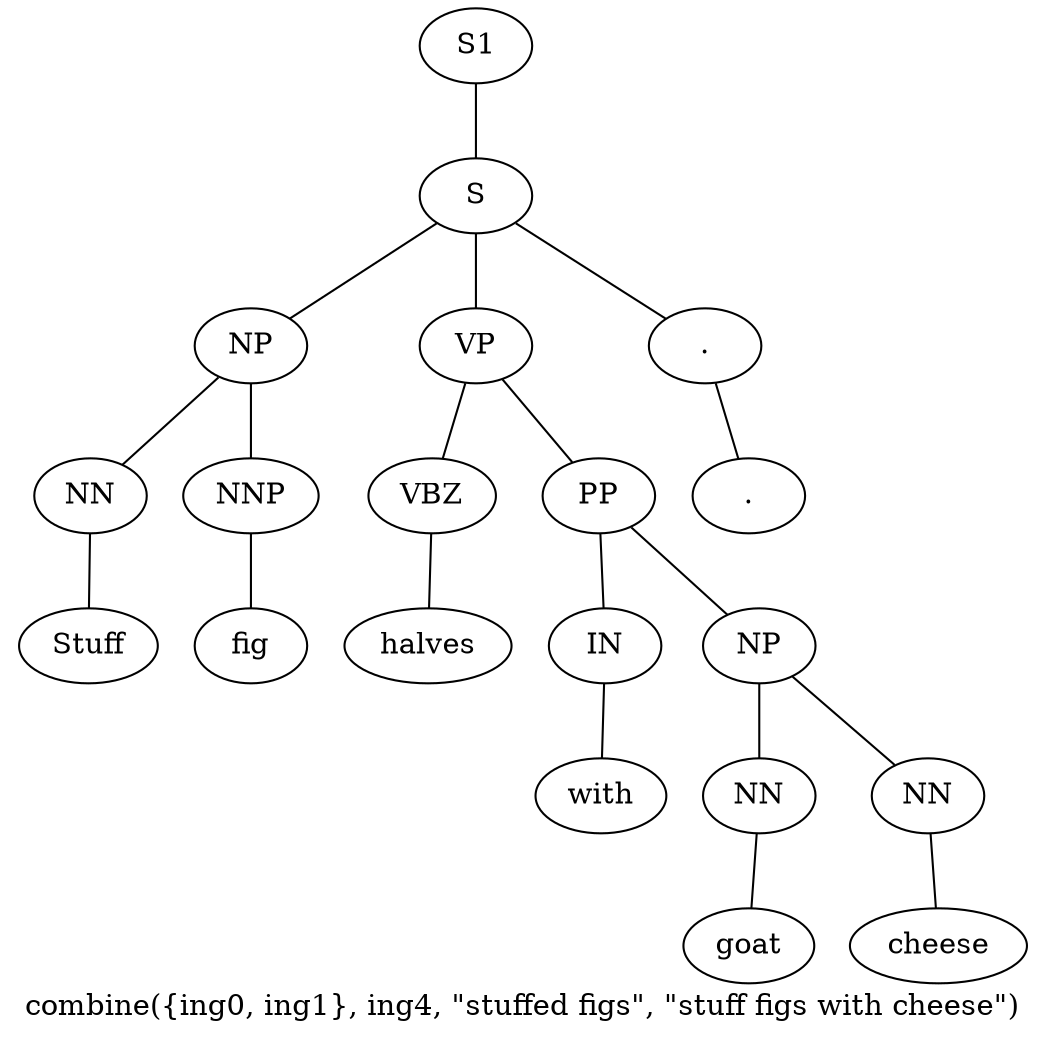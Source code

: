 graph SyntaxGraph {
	label = "combine({ing0, ing1}, ing4, \"stuffed figs\", \"stuff figs with cheese\")";
	Node0 [label="S1"];
	Node1 [label="S"];
	Node2 [label="NP"];
	Node3 [label="NN"];
	Node4 [label="Stuff"];
	Node5 [label="NNP"];
	Node6 [label="fig"];
	Node7 [label="VP"];
	Node8 [label="VBZ"];
	Node9 [label="halves"];
	Node10 [label="PP"];
	Node11 [label="IN"];
	Node12 [label="with"];
	Node13 [label="NP"];
	Node14 [label="NN"];
	Node15 [label="goat"];
	Node16 [label="NN"];
	Node17 [label="cheese"];
	Node18 [label="."];
	Node19 [label="."];

	Node0 -- Node1;
	Node1 -- Node2;
	Node1 -- Node7;
	Node1 -- Node18;
	Node2 -- Node3;
	Node2 -- Node5;
	Node3 -- Node4;
	Node5 -- Node6;
	Node7 -- Node8;
	Node7 -- Node10;
	Node8 -- Node9;
	Node10 -- Node11;
	Node10 -- Node13;
	Node11 -- Node12;
	Node13 -- Node14;
	Node13 -- Node16;
	Node14 -- Node15;
	Node16 -- Node17;
	Node18 -- Node19;
}